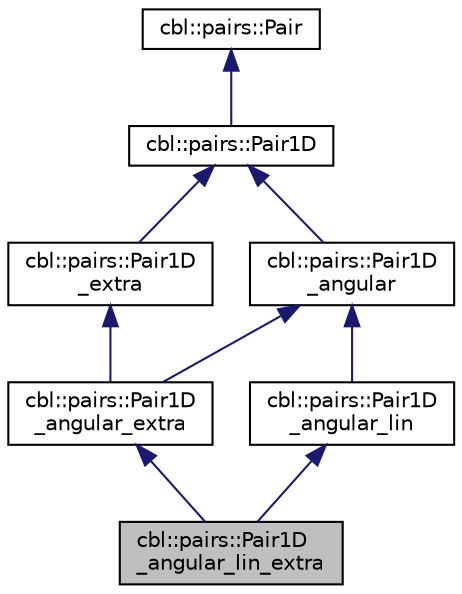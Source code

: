 digraph "cbl::pairs::Pair1D_angular_lin_extra"
{
  edge [fontname="Helvetica",fontsize="10",labelfontname="Helvetica",labelfontsize="10"];
  node [fontname="Helvetica",fontsize="10",shape=record];
  Node0 [label="cbl::pairs::Pair1D\l_angular_lin_extra",height=0.2,width=0.4,color="black", fillcolor="grey75", style="filled", fontcolor="black"];
  Node1 -> Node0 [dir="back",color="midnightblue",fontsize="10",style="solid",fontname="Helvetica"];
  Node1 [label="cbl::pairs::Pair1D\l_angular_extra",height=0.2,width=0.4,color="black", fillcolor="white", style="filled",URL="$dd/d4b/classcbl_1_1pairs_1_1Pair1D__angular__extra.html",tooltip="The class Pair1D_angular_extra. "];
  Node2 -> Node1 [dir="back",color="midnightblue",fontsize="10",style="solid",fontname="Helvetica"];
  Node2 [label="cbl::pairs::Pair1D\l_extra",height=0.2,width=0.4,color="black", fillcolor="white", style="filled",URL="$dc/d0b/classcbl_1_1pairs_1_1Pair1D__extra.html",tooltip="The class Pair1D_extra. "];
  Node3 -> Node2 [dir="back",color="midnightblue",fontsize="10",style="solid",fontname="Helvetica"];
  Node3 [label="cbl::pairs::Pair1D",height=0.2,width=0.4,color="black", fillcolor="white", style="filled",URL="$d0/d47/classcbl_1_1pairs_1_1Pair1D.html",tooltip="The class Pair1D. "];
  Node4 -> Node3 [dir="back",color="midnightblue",fontsize="10",style="solid",fontname="Helvetica"];
  Node4 [label="cbl::pairs::Pair",height=0.2,width=0.4,color="black", fillcolor="white", style="filled",URL="$d2/db5/classcbl_1_1pairs_1_1Pair.html",tooltip="The class Pair. "];
  Node5 -> Node1 [dir="back",color="midnightblue",fontsize="10",style="solid",fontname="Helvetica"];
  Node5 [label="cbl::pairs::Pair1D\l_angular",height=0.2,width=0.4,color="black", fillcolor="white", style="filled",URL="$d9/d14/classcbl_1_1pairs_1_1Pair1D__angular.html",tooltip="The class Pair1D_angular. "];
  Node3 -> Node5 [dir="back",color="midnightblue",fontsize="10",style="solid",fontname="Helvetica"];
  Node6 -> Node0 [dir="back",color="midnightblue",fontsize="10",style="solid",fontname="Helvetica"];
  Node6 [label="cbl::pairs::Pair1D\l_angular_lin",height=0.2,width=0.4,color="black", fillcolor="white", style="filled",URL="$d5/de2/classcbl_1_1pairs_1_1Pair1D__angular__lin.html",tooltip="The class Pair1D_angular_lin. "];
  Node5 -> Node6 [dir="back",color="midnightblue",fontsize="10",style="solid",fontname="Helvetica"];
}
